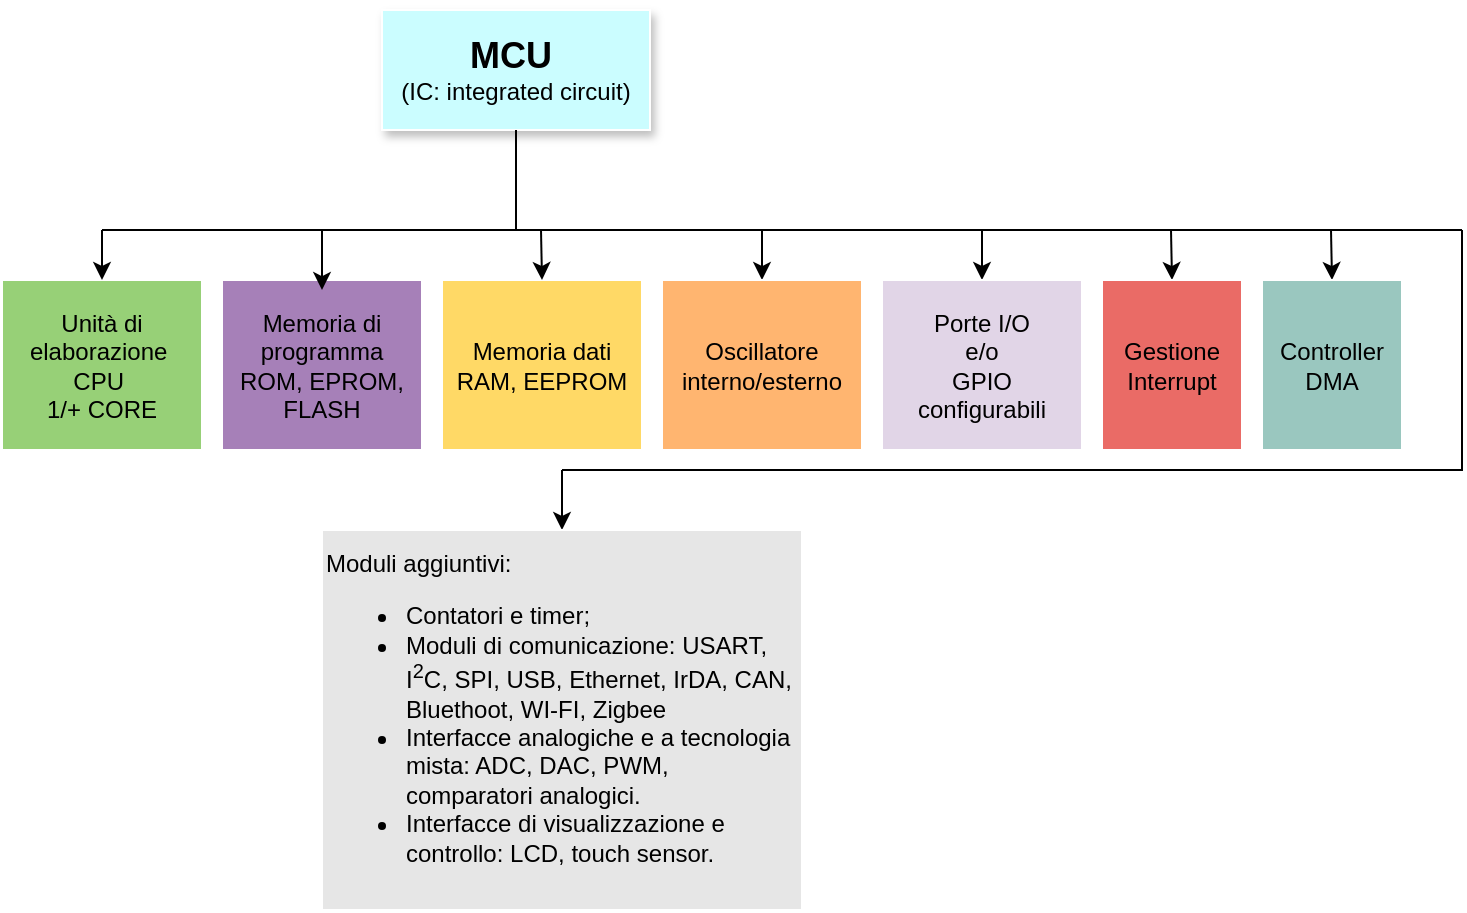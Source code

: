 <mxfile version="26.0.4">
  <diagram name="Pagina-1" id="WfYmTDxsIypBRaNh6PMq">
    <mxGraphModel dx="1050" dy="530" grid="1" gridSize="10" guides="1" tooltips="1" connect="1" arrows="1" fold="1" page="1" pageScale="1" pageWidth="827" pageHeight="1169" math="0" shadow="0">
      <root>
        <mxCell id="0" />
        <mxCell id="1" parent="0" />
        <mxCell id="B5OcWi0yJrwhyrI1Mu2D-1" value="&lt;b&gt;&lt;font style=&quot;font-size: 18px;&quot;&gt;MCU&amp;nbsp;&lt;/font&gt;&lt;/b&gt;&lt;div&gt;(IC: integrated circuit)&lt;/div&gt;" style="rounded=0;whiteSpace=wrap;html=1;fillColor=#CBFDFF;shadow=1;strokeColor=#FFFFFF;" parent="1" vertex="1">
          <mxGeometry x="200" y="40" width="134" height="60" as="geometry" />
        </mxCell>
        <mxCell id="B5OcWi0yJrwhyrI1Mu2D-3" value="Memoria dati&lt;div&gt;RAM, EEPROM&lt;/div&gt;" style="rounded=0;whiteSpace=wrap;html=1;fillColor=#FFD966;strokeColor=#FFFFFF;" parent="1" vertex="1">
          <mxGeometry x="230" y="175" width="100" height="85" as="geometry" />
        </mxCell>
        <mxCell id="B5OcWi0yJrwhyrI1Mu2D-4" value="Unità di elaborazione&amp;nbsp;&lt;div&gt;CPU&amp;nbsp;&lt;/div&gt;&lt;div&gt;1/+ CORE&lt;/div&gt;" style="rounded=0;whiteSpace=wrap;html=1;fillColor=#97D077;strokeColor=#FFFFFF;" parent="1" vertex="1">
          <mxGeometry x="10" y="175" width="100" height="85" as="geometry" />
        </mxCell>
        <mxCell id="B5OcWi0yJrwhyrI1Mu2D-5" value="Memoria di programma&lt;div&gt;ROM, EPROM, FLASH&lt;/div&gt;" style="rounded=0;whiteSpace=wrap;html=1;fillColor=#A680B8;strokeColor=#FFFFFF;" parent="1" vertex="1">
          <mxGeometry x="120" y="175" width="100" height="85" as="geometry" />
        </mxCell>
        <mxCell id="B5OcWi0yJrwhyrI1Mu2D-8" value="" style="endArrow=none;html=1;rounded=0;entryX=0.5;entryY=1;entryDx=0;entryDy=0;" parent="1" target="B5OcWi0yJrwhyrI1Mu2D-1" edge="1">
          <mxGeometry width="50" height="50" relative="1" as="geometry">
            <mxPoint x="267" y="150" as="sourcePoint" />
            <mxPoint x="440" y="250" as="targetPoint" />
            <Array as="points">
              <mxPoint x="267" y="130" />
            </Array>
          </mxGeometry>
        </mxCell>
        <mxCell id="B5OcWi0yJrwhyrI1Mu2D-10" value="" style="endArrow=none;html=1;rounded=0;" parent="1" edge="1">
          <mxGeometry width="50" height="50" relative="1" as="geometry">
            <mxPoint x="60" y="150" as="sourcePoint" />
            <mxPoint x="740" y="150" as="targetPoint" />
          </mxGeometry>
        </mxCell>
        <mxCell id="B5OcWi0yJrwhyrI1Mu2D-11" value="" style="endArrow=classic;html=1;rounded=0;entryX=0.5;entryY=0;entryDx=0;entryDy=0;" parent="1" target="B5OcWi0yJrwhyrI1Mu2D-4" edge="1">
          <mxGeometry width="50" height="50" relative="1" as="geometry">
            <mxPoint x="60" y="150" as="sourcePoint" />
            <mxPoint x="440" y="250" as="targetPoint" />
          </mxGeometry>
        </mxCell>
        <mxCell id="B5OcWi0yJrwhyrI1Mu2D-12" value="" style="endArrow=classic;html=1;rounded=0;entryX=0.5;entryY=0.059;entryDx=0;entryDy=0;entryPerimeter=0;" parent="1" edge="1" target="B5OcWi0yJrwhyrI1Mu2D-5">
          <mxGeometry width="50" height="50" relative="1" as="geometry">
            <mxPoint x="170" y="150" as="sourcePoint" />
            <mxPoint x="170" y="170" as="targetPoint" />
          </mxGeometry>
        </mxCell>
        <mxCell id="B5OcWi0yJrwhyrI1Mu2D-13" value="" style="endArrow=classic;html=1;rounded=0;entryX=0.5;entryY=0;entryDx=0;entryDy=0;" parent="1" edge="1" target="B5OcWi0yJrwhyrI1Mu2D-3">
          <mxGeometry width="50" height="50" relative="1" as="geometry">
            <mxPoint x="279.5" y="150" as="sourcePoint" />
            <mxPoint x="280" y="170" as="targetPoint" />
          </mxGeometry>
        </mxCell>
        <mxCell id="B5OcWi0yJrwhyrI1Mu2D-16" value="" style="endArrow=classic;html=1;rounded=0;entryX=0.5;entryY=0;entryDx=0;entryDy=0;" parent="1" edge="1" target="4RBard7I10NnHjEr5Z3K-7">
          <mxGeometry width="50" height="50" relative="1" as="geometry">
            <mxPoint x="500" y="150" as="sourcePoint" />
            <mxPoint x="690" y="190" as="targetPoint" />
          </mxGeometry>
        </mxCell>
        <mxCell id="4RBard7I10NnHjEr5Z3K-1" value="" style="endArrow=classic;html=1;rounded=0;entryX=0.5;entryY=0;entryDx=0;entryDy=0;" edge="1" parent="1" target="4RBard7I10NnHjEr5Z3K-6">
          <mxGeometry width="50" height="50" relative="1" as="geometry">
            <mxPoint x="390" y="150" as="sourcePoint" />
            <mxPoint x="469.5" y="200" as="targetPoint" />
          </mxGeometry>
        </mxCell>
        <mxCell id="4RBard7I10NnHjEr5Z3K-2" value="" style="endArrow=classic;html=1;rounded=0;entryX=0.5;entryY=0;entryDx=0;entryDy=0;" edge="1" parent="1" target="4RBard7I10NnHjEr5Z3K-8">
          <mxGeometry width="50" height="50" relative="1" as="geometry">
            <mxPoint x="594.5" y="150" as="sourcePoint" />
            <mxPoint x="594.5" y="190" as="targetPoint" />
          </mxGeometry>
        </mxCell>
        <mxCell id="4RBard7I10NnHjEr5Z3K-3" value="" style="endArrow=classic;html=1;rounded=0;entryX=0.5;entryY=0;entryDx=0;entryDy=0;" edge="1" parent="1" target="4RBard7I10NnHjEr5Z3K-9">
          <mxGeometry width="50" height="50" relative="1" as="geometry">
            <mxPoint x="674.5" y="150" as="sourcePoint" />
            <mxPoint x="674.5" y="190" as="targetPoint" />
          </mxGeometry>
        </mxCell>
        <mxCell id="4RBard7I10NnHjEr5Z3K-6" value="Oscillatore&lt;div&gt;interno/esterno&lt;/div&gt;" style="rounded=0;whiteSpace=wrap;html=1;fillColor=#FFB570;strokeColor=#FFFFFF;" vertex="1" parent="1">
          <mxGeometry x="340" y="175" width="100" height="85" as="geometry" />
        </mxCell>
        <mxCell id="4RBard7I10NnHjEr5Z3K-7" value="Porte I/O&lt;div&gt;e/o&lt;/div&gt;&lt;div&gt;GPIO&lt;/div&gt;&lt;div&gt;configurabili&lt;/div&gt;" style="rounded=0;whiteSpace=wrap;html=1;fillColor=#E1D5E7;strokeColor=#FFFFFF;" vertex="1" parent="1">
          <mxGeometry x="450" y="175" width="100" height="85" as="geometry" />
        </mxCell>
        <mxCell id="4RBard7I10NnHjEr5Z3K-8" value="Gestione&lt;div&gt;Interrupt&lt;/div&gt;" style="rounded=0;whiteSpace=wrap;html=1;fillColor=#EA6B66;strokeColor=#FFFFFF;" vertex="1" parent="1">
          <mxGeometry x="560" y="175" width="70" height="85" as="geometry" />
        </mxCell>
        <mxCell id="4RBard7I10NnHjEr5Z3K-9" value="Controller&lt;div&gt;DMA&lt;/div&gt;" style="rounded=0;whiteSpace=wrap;html=1;fillColor=#9AC7BF;strokeColor=#FFFFFF;" vertex="1" parent="1">
          <mxGeometry x="640" y="175" width="70" height="85" as="geometry" />
        </mxCell>
        <mxCell id="4RBard7I10NnHjEr5Z3K-11" value="" style="endArrow=none;html=1;rounded=0;" edge="1" parent="1">
          <mxGeometry width="50" height="50" relative="1" as="geometry">
            <mxPoint x="290" y="270" as="sourcePoint" />
            <mxPoint x="740" y="150" as="targetPoint" />
            <Array as="points">
              <mxPoint x="740" y="270" />
            </Array>
          </mxGeometry>
        </mxCell>
        <mxCell id="4RBard7I10NnHjEr5Z3K-12" value="" style="endArrow=classic;html=1;rounded=0;entryX=0.5;entryY=0;entryDx=0;entryDy=0;" edge="1" parent="1" target="4RBard7I10NnHjEr5Z3K-13">
          <mxGeometry width="50" height="50" relative="1" as="geometry">
            <mxPoint x="290" y="270" as="sourcePoint" />
            <mxPoint x="290" y="300" as="targetPoint" />
          </mxGeometry>
        </mxCell>
        <mxCell id="4RBard7I10NnHjEr5Z3K-13" value="Moduli aggiuntivi:&lt;div&gt;&lt;ul&gt;&lt;li&gt;Contatori e timer;&lt;/li&gt;&lt;li&gt;Moduli di comunicazione: USART, I&lt;sup&gt;2&lt;/sup&gt;C, SPI, USB, Ethernet, IrDA, CAN, Bluethoot, WI-FI, Zigbee&lt;/li&gt;&lt;li&gt;Interfacce analogiche e a tecnologia mista: ADC, DAC, PWM, comparatori analogici.&lt;/li&gt;&lt;li&gt;Interfacce di visualizzazione e controllo: LCD, touch sensor.&lt;/li&gt;&lt;/ul&gt;&lt;/div&gt;" style="rounded=0;whiteSpace=wrap;html=1;fillColor=#E6E6E6;strokeColor=#FFFFFF;align=left;" vertex="1" parent="1">
          <mxGeometry x="170" y="300" width="240" height="190" as="geometry" />
        </mxCell>
      </root>
    </mxGraphModel>
  </diagram>
</mxfile>
